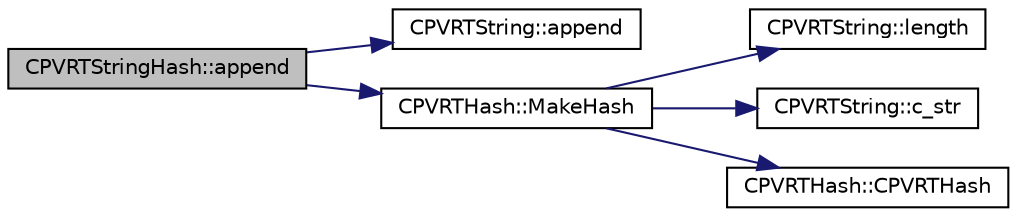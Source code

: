 digraph "CPVRTStringHash::append"
{
  edge [fontname="Helvetica",fontsize="10",labelfontname="Helvetica",labelfontsize="10"];
  node [fontname="Helvetica",fontsize="10",shape=record];
  rankdir="LR";
  Node1 [label="CPVRTStringHash::append",height=0.2,width=0.4,color="black", fillcolor="grey75", style="filled", fontcolor="black"];
  Node1 -> Node2 [color="midnightblue",fontsize="10",style="solid",fontname="Helvetica"];
  Node2 [label="CPVRTString::append",height=0.2,width=0.4,color="black", fillcolor="white", style="filled",URL="$class_c_p_v_r_t_string.html#a78f7b9163685822b1c31b08649e7af68",tooltip="Appends a string. "];
  Node1 -> Node3 [color="midnightblue",fontsize="10",style="solid",fontname="Helvetica"];
  Node3 [label="CPVRTHash::MakeHash",height=0.2,width=0.4,color="black", fillcolor="white", style="filled",URL="$class_c_p_v_r_t_hash.html#ad95843d27ea7921d472d5a5bd70aaa96",tooltip="Generates a hash from a CPVRTString. "];
  Node3 -> Node4 [color="midnightblue",fontsize="10",style="solid",fontname="Helvetica"];
  Node4 [label="CPVRTString::length",height=0.2,width=0.4,color="black", fillcolor="white", style="filled",URL="$class_c_p_v_r_t_string.html#ae3548c03219a9ddc367c64de48231bf9",tooltip="Returns the length of the string. "];
  Node3 -> Node5 [color="midnightblue",fontsize="10",style="solid",fontname="Helvetica"];
  Node5 [label="CPVRTString::c_str",height=0.2,width=0.4,color="black", fillcolor="white", style="filled",URL="$class_c_p_v_r_t_string.html#aabd1f2848c4b1d65e7418b264502687d",tooltip="Returns a const char* pointer of the string. "];
  Node3 -> Node6 [color="midnightblue",fontsize="10",style="solid",fontname="Helvetica"];
  Node6 [label="CPVRTHash::CPVRTHash",height=0.2,width=0.4,color="black", fillcolor="white", style="filled",URL="$class_c_p_v_r_t_hash.html#a8c438349fa4846a11e4cb0126eb2f252",tooltip="Constructor. "];
}
